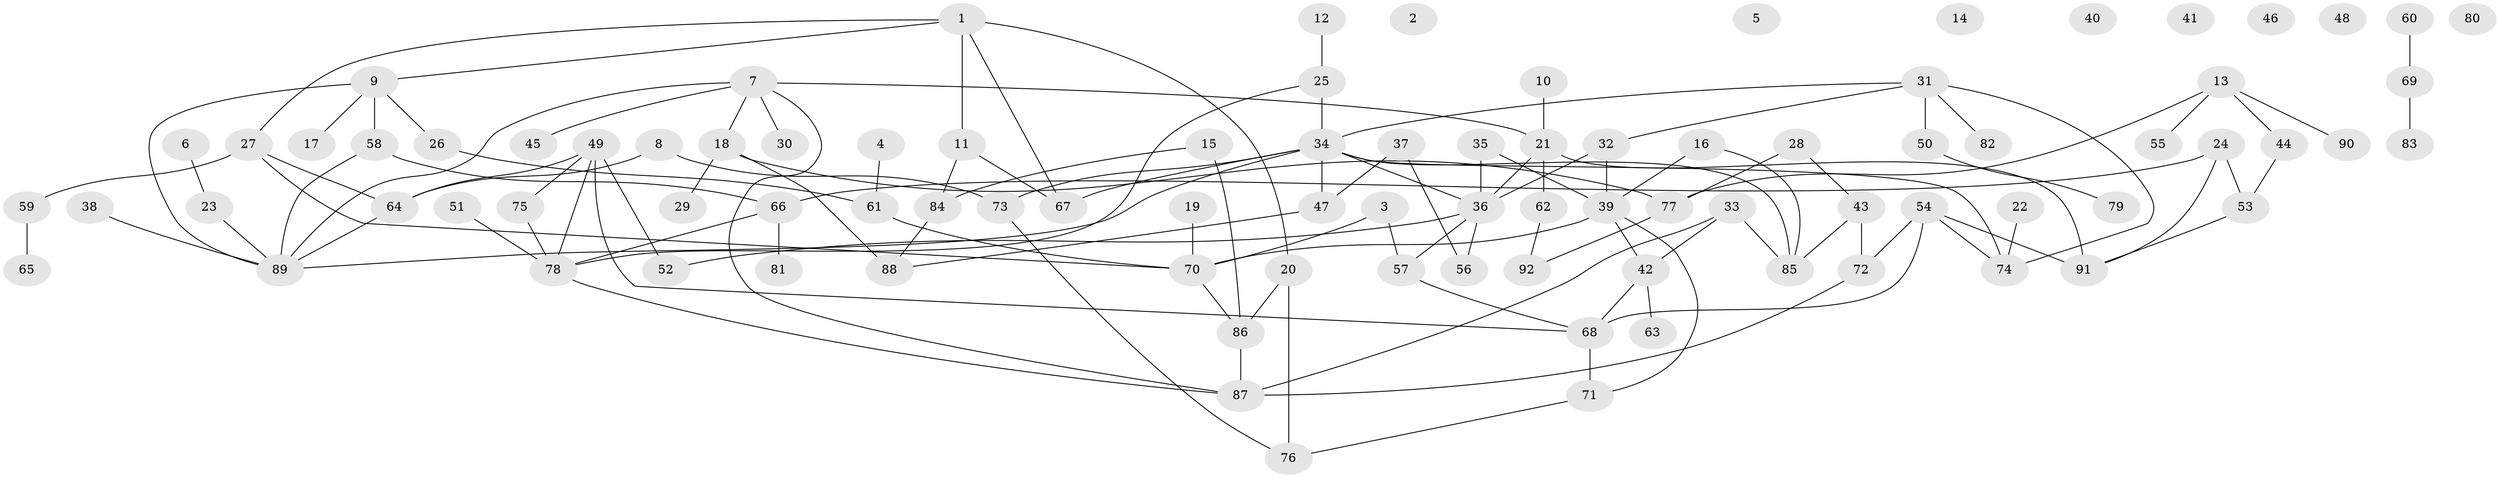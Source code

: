 // Generated by graph-tools (version 1.1) at 2025/40/03/09/25 04:40:51]
// undirected, 92 vertices, 122 edges
graph export_dot {
graph [start="1"]
  node [color=gray90,style=filled];
  1;
  2;
  3;
  4;
  5;
  6;
  7;
  8;
  9;
  10;
  11;
  12;
  13;
  14;
  15;
  16;
  17;
  18;
  19;
  20;
  21;
  22;
  23;
  24;
  25;
  26;
  27;
  28;
  29;
  30;
  31;
  32;
  33;
  34;
  35;
  36;
  37;
  38;
  39;
  40;
  41;
  42;
  43;
  44;
  45;
  46;
  47;
  48;
  49;
  50;
  51;
  52;
  53;
  54;
  55;
  56;
  57;
  58;
  59;
  60;
  61;
  62;
  63;
  64;
  65;
  66;
  67;
  68;
  69;
  70;
  71;
  72;
  73;
  74;
  75;
  76;
  77;
  78;
  79;
  80;
  81;
  82;
  83;
  84;
  85;
  86;
  87;
  88;
  89;
  90;
  91;
  92;
  1 -- 9;
  1 -- 11;
  1 -- 20;
  1 -- 27;
  1 -- 67;
  3 -- 57;
  3 -- 70;
  4 -- 61;
  6 -- 23;
  7 -- 18;
  7 -- 21;
  7 -- 30;
  7 -- 45;
  7 -- 87;
  7 -- 89;
  8 -- 64;
  8 -- 73;
  9 -- 17;
  9 -- 26;
  9 -- 58;
  9 -- 89;
  10 -- 21;
  11 -- 67;
  11 -- 84;
  12 -- 25;
  13 -- 44;
  13 -- 55;
  13 -- 77;
  13 -- 90;
  15 -- 84;
  15 -- 86;
  16 -- 39;
  16 -- 85;
  18 -- 29;
  18 -- 77;
  18 -- 88;
  19 -- 70;
  20 -- 76;
  20 -- 86;
  21 -- 36;
  21 -- 62;
  21 -- 91;
  22 -- 74;
  23 -- 89;
  24 -- 53;
  24 -- 66;
  24 -- 91;
  25 -- 34;
  25 -- 78;
  26 -- 61;
  27 -- 59;
  27 -- 64;
  27 -- 70;
  28 -- 43;
  28 -- 77;
  31 -- 32;
  31 -- 34;
  31 -- 50;
  31 -- 74;
  31 -- 82;
  32 -- 36;
  32 -- 39;
  33 -- 42;
  33 -- 85;
  33 -- 87;
  34 -- 36;
  34 -- 47;
  34 -- 67;
  34 -- 73;
  34 -- 74;
  34 -- 85;
  34 -- 89;
  35 -- 36;
  35 -- 39;
  36 -- 52;
  36 -- 56;
  36 -- 57;
  37 -- 47;
  37 -- 56;
  38 -- 89;
  39 -- 42;
  39 -- 70;
  39 -- 71;
  42 -- 63;
  42 -- 68;
  43 -- 72;
  43 -- 85;
  44 -- 53;
  47 -- 88;
  49 -- 52;
  49 -- 64;
  49 -- 68;
  49 -- 75;
  49 -- 78;
  50 -- 79;
  51 -- 78;
  53 -- 91;
  54 -- 68;
  54 -- 72;
  54 -- 74;
  54 -- 91;
  57 -- 68;
  58 -- 66;
  58 -- 89;
  59 -- 65;
  60 -- 69;
  61 -- 70;
  62 -- 92;
  64 -- 89;
  66 -- 78;
  66 -- 81;
  68 -- 71;
  69 -- 83;
  70 -- 86;
  71 -- 76;
  72 -- 87;
  73 -- 76;
  75 -- 78;
  77 -- 92;
  78 -- 87;
  84 -- 88;
  86 -- 87;
}
